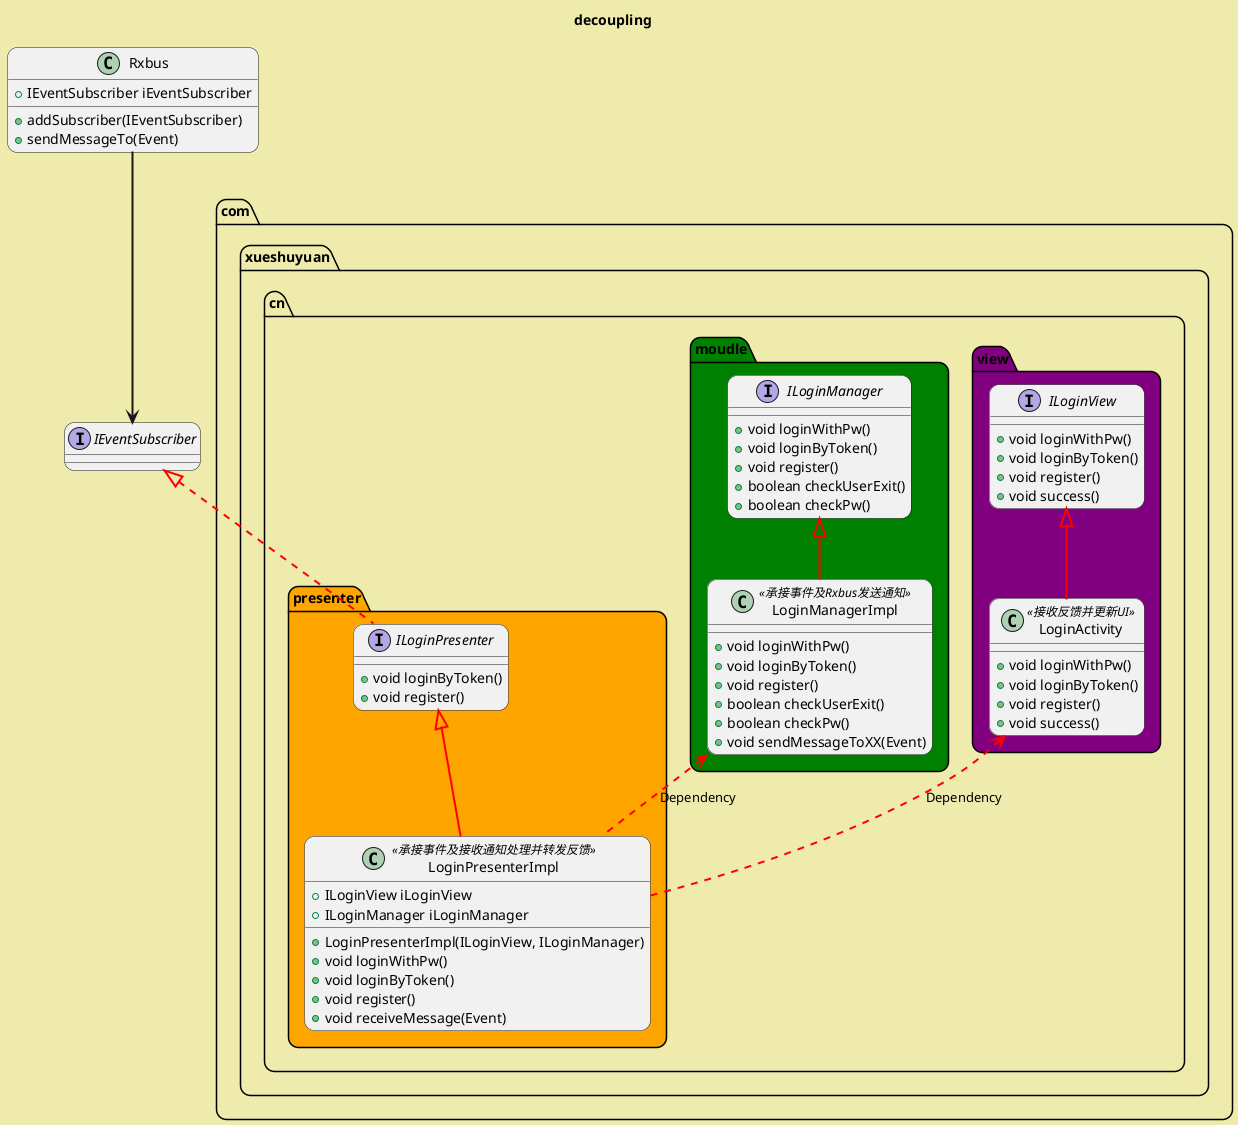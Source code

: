 @startuml
title  decoupling
'skinparam packageStyle rect /' 加入这行代码，样式纯矩形'/
skinparam backgroundColor #EEEBAD
skinparam roundcorner 20
skinparam sequenceArrowThickness 2
'skinparam handwritten true

class Rxbus {
    +IEventSubscriber iEventSubscriber
    +addSubscriber(IEventSubscriber)
    +sendMessageTo(Event)
}

interface IEventSubscriber
Rxbus --> IEventSubscriber
namespace com.xueshuyuan.cn.view #purple{

interface ILoginView{
    +void loginWithPw()
    +void loginByToken()
    +void register()
    +void success()
}

class LoginActivity<<接收反馈并更新UI>> {
    +void loginWithPw()
    +void loginByToken()
    +void register()
    +void success()
}

ILoginView <|--[#red] LoginActivity

}

namespace com.xueshuyuan.cn.presenter #orange{
interface ILoginPresenter{
+void loginByToken()
+void register()
}

class LoginPresenterImpl<<承接事件及接收通知处理并转发反馈>> {
+ILoginView iLoginView
+ILoginManager iLoginManager
+LoginPresenterImpl(ILoginView, ILoginManager)
+void loginWithPw()
+void loginByToken()
+void register()
+void receiveMessage(Event)
}

ILoginPresenter <|--[#red] LoginPresenterImpl
com.xueshuyuan.cn.view.LoginActivity <..[#red] LoginPresenterImpl :  Dependency
com.xueshuyuan.cn.moudle.LoginManagerImpl <..[#red] LoginPresenterImpl :  Dependency
.IEventSubscriber <|..[#red] ILoginPresenter
}


namespace com.xueshuyuan.cn.moudle #green{
interface ILoginManager{
+void loginWithPw()
+void loginByToken()
+void register()
+boolean checkUserExit()
+boolean checkPw()
}

class LoginManagerImpl<<承接事件及Rxbus发送通知>> {
+void loginWithPw()
+void loginByToken()
+void register()
+boolean checkUserExit()
+boolean checkPw()
+void sendMessageToXX(Event)
}

ILoginManager <|--[#red] LoginManagerImpl
}

@enduml